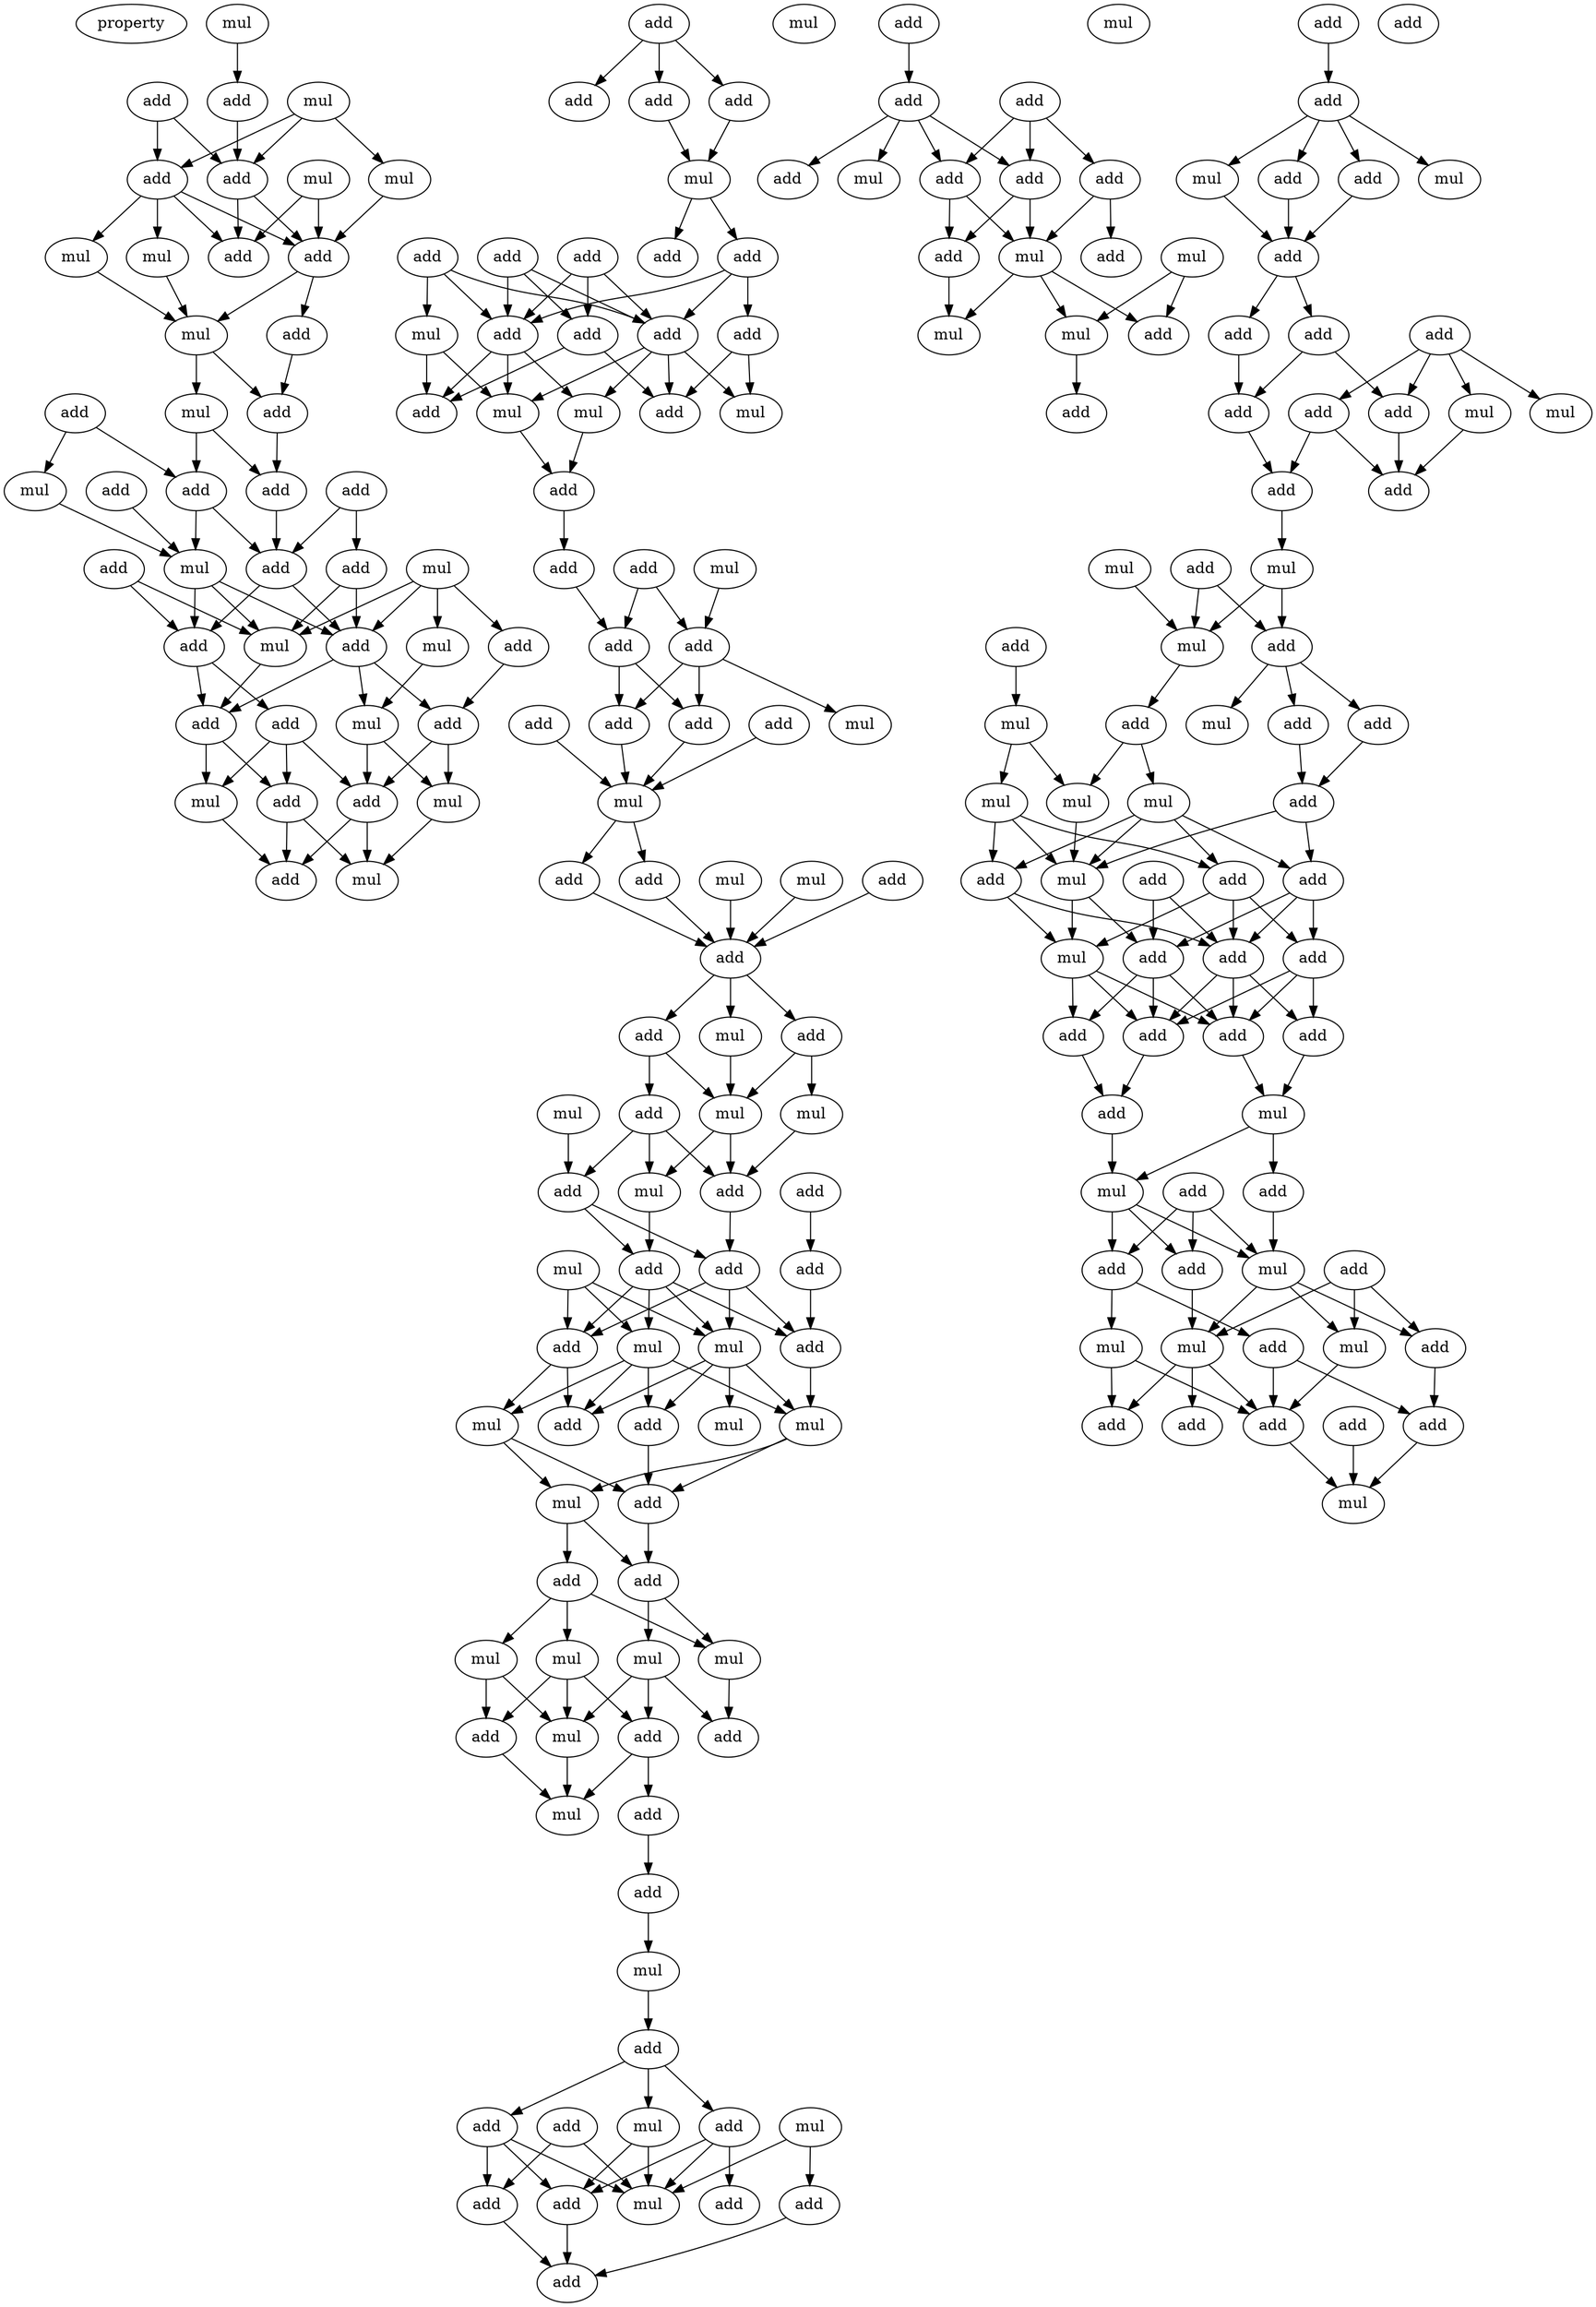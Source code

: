 digraph {
    node [fontcolor=black]
    property [mul=2,lf=1.5]
    0 [ label = mul ];
    1 [ label = add ];
    2 [ label = mul ];
    3 [ label = add ];
    4 [ label = add ];
    5 [ label = mul ];
    6 [ label = add ];
    7 [ label = mul ];
    8 [ label = add ];
    9 [ label = mul ];
    10 [ label = add ];
    11 [ label = mul ];
    12 [ label = mul ];
    13 [ label = add ];
    14 [ label = mul ];
    15 [ label = add ];
    16 [ label = add ];
    17 [ label = add ];
    18 [ label = add ];
    19 [ label = add ];
    20 [ label = add ];
    21 [ label = mul ];
    22 [ label = mul ];
    23 [ label = mul ];
    24 [ label = add ];
    25 [ label = add ];
    26 [ label = add ];
    27 [ label = add ];
    28 [ label = mul ];
    29 [ label = mul ];
    30 [ label = add ];
    31 [ label = add ];
    32 [ label = add ];
    33 [ label = add ];
    34 [ label = add ];
    35 [ label = mul ];
    36 [ label = add ];
    37 [ label = mul ];
    38 [ label = mul ];
    39 [ label = add ];
    40 [ label = add ];
    41 [ label = mul ];
    42 [ label = add ];
    43 [ label = add ];
    44 [ label = add ];
    45 [ label = mul ];
    46 [ label = add ];
    47 [ label = mul ];
    48 [ label = add ];
    49 [ label = add ];
    50 [ label = add ];
    51 [ label = add ];
    52 [ label = add ];
    53 [ label = add ];
    54 [ label = mul ];
    55 [ label = add ];
    56 [ label = add ];
    57 [ label = add ];
    58 [ label = mul ];
    59 [ label = add ];
    60 [ label = add ];
    61 [ label = mul ];
    62 [ label = mul ];
    63 [ label = add ];
    64 [ label = add ];
    65 [ label = mul ];
    66 [ label = add ];
    67 [ label = add ];
    68 [ label = add ];
    69 [ label = mul ];
    70 [ label = add ];
    71 [ label = add ];
    72 [ label = add ];
    73 [ label = add ];
    74 [ label = mul ];
    75 [ label = add ];
    76 [ label = mul ];
    77 [ label = mul ];
    78 [ label = add ];
    79 [ label = add ];
    80 [ label = add ];
    81 [ label = add ];
    82 [ label = add ];
    83 [ label = mul ];
    84 [ label = mul ];
    85 [ label = add ];
    86 [ label = mul ];
    87 [ label = mul ];
    88 [ label = add ];
    89 [ label = mul ];
    90 [ label = add ];
    91 [ label = add ];
    92 [ label = add ];
    93 [ label = mul ];
    94 [ label = add ];
    95 [ label = add ];
    96 [ label = add ];
    97 [ label = add ];
    98 [ label = mul ];
    99 [ label = mul ];
    100 [ label = mul ];
    101 [ label = add ];
    102 [ label = mul ];
    103 [ label = add ];
    104 [ label = mul ];
    105 [ label = add ];
    106 [ label = mul ];
    107 [ label = add ];
    108 [ label = add ];
    109 [ label = mul ];
    110 [ label = mul ];
    111 [ label = mul ];
    112 [ label = mul ];
    113 [ label = mul ];
    114 [ label = add ];
    115 [ label = add ];
    116 [ label = add ];
    117 [ label = mul ];
    118 [ label = add ];
    119 [ label = add ];
    120 [ label = mul ];
    121 [ label = add ];
    122 [ label = mul ];
    123 [ label = add ];
    124 [ label = add ];
    125 [ label = add ];
    126 [ label = mul ];
    127 [ label = add ];
    128 [ label = mul ];
    129 [ label = add ];
    130 [ label = add ];
    131 [ label = add ];
    132 [ label = add ];
    133 [ label = add ];
    134 [ label = mul ];
    135 [ label = add ];
    136 [ label = add ];
    137 [ label = mul ];
    138 [ label = add ];
    139 [ label = add ];
    140 [ label = add ];
    141 [ label = add ];
    142 [ label = mul ];
    143 [ label = add ];
    144 [ label = mul ];
    145 [ label = add ];
    146 [ label = mul ];
    147 [ label = add ];
    148 [ label = mul ];
    149 [ label = add ];
    150 [ label = add ];
    151 [ label = add ];
    152 [ label = add ];
    153 [ label = add ];
    154 [ label = mul ];
    155 [ label = mul ];
    156 [ label = add ];
    157 [ label = add ];
    158 [ label = add ];
    159 [ label = add ];
    160 [ label = add ];
    161 [ label = mul ];
    162 [ label = add ];
    163 [ label = add ];
    164 [ label = mul ];
    165 [ label = add ];
    166 [ label = add ];
    167 [ label = add ];
    168 [ label = add ];
    169 [ label = mul ];
    170 [ label = mul ];
    171 [ label = mul ];
    172 [ label = add ];
    173 [ label = add ];
    174 [ label = add ];
    175 [ label = add ];
    176 [ label = mul ];
    177 [ label = add ];
    178 [ label = mul ];
    179 [ label = mul ];
    180 [ label = mul ];
    181 [ label = mul ];
    182 [ label = add ];
    183 [ label = add ];
    184 [ label = add ];
    185 [ label = mul ];
    186 [ label = add ];
    187 [ label = add ];
    188 [ label = add ];
    189 [ label = mul ];
    190 [ label = add ];
    191 [ label = add ];
    192 [ label = add ];
    193 [ label = add ];
    194 [ label = add ];
    195 [ label = add ];
    196 [ label = add ];
    197 [ label = mul ];
    198 [ label = add ];
    199 [ label = add ];
    200 [ label = mul ];
    201 [ label = add ];
    202 [ label = add ];
    203 [ label = add ];
    204 [ label = mul ];
    205 [ label = add ];
    206 [ label = mul ];
    207 [ label = add ];
    208 [ label = mul ];
    209 [ label = mul ];
    210 [ label = add ];
    211 [ label = add ];
    212 [ label = add ];
    213 [ label = add ];
    214 [ label = add ];
    215 [ label = mul ];
    0 -> 1 [ name = 0 ];
    1 -> 4 [ name = 1 ];
    2 -> 4 [ name = 2 ];
    2 -> 6 [ name = 3 ];
    2 -> 7 [ name = 4 ];
    3 -> 4 [ name = 5 ];
    3 -> 6 [ name = 6 ];
    4 -> 8 [ name = 7 ];
    4 -> 10 [ name = 8 ];
    5 -> 8 [ name = 9 ];
    5 -> 10 [ name = 10 ];
    6 -> 8 [ name = 11 ];
    6 -> 9 [ name = 12 ];
    6 -> 10 [ name = 13 ];
    6 -> 11 [ name = 14 ];
    7 -> 8 [ name = 15 ];
    8 -> 12 [ name = 16 ];
    8 -> 13 [ name = 17 ];
    9 -> 12 [ name = 18 ];
    11 -> 12 [ name = 19 ];
    12 -> 14 [ name = 20 ];
    12 -> 15 [ name = 21 ];
    13 -> 15 [ name = 22 ];
    14 -> 18 [ name = 23 ];
    14 -> 19 [ name = 24 ];
    15 -> 19 [ name = 25 ];
    16 -> 18 [ name = 26 ];
    16 -> 21 [ name = 27 ];
    17 -> 25 [ name = 28 ];
    17 -> 26 [ name = 29 ];
    18 -> 23 [ name = 30 ];
    18 -> 26 [ name = 31 ];
    19 -> 26 [ name = 32 ];
    20 -> 23 [ name = 33 ];
    21 -> 23 [ name = 34 ];
    22 -> 28 [ name = 35 ];
    22 -> 29 [ name = 36 ];
    22 -> 30 [ name = 37 ];
    22 -> 31 [ name = 38 ];
    23 -> 27 [ name = 39 ];
    23 -> 29 [ name = 40 ];
    23 -> 30 [ name = 41 ];
    24 -> 27 [ name = 42 ];
    24 -> 29 [ name = 43 ];
    25 -> 29 [ name = 44 ];
    25 -> 30 [ name = 45 ];
    26 -> 27 [ name = 46 ];
    26 -> 30 [ name = 47 ];
    27 -> 32 [ name = 48 ];
    27 -> 34 [ name = 49 ];
    28 -> 35 [ name = 50 ];
    29 -> 34 [ name = 51 ];
    30 -> 33 [ name = 52 ];
    30 -> 34 [ name = 53 ];
    30 -> 35 [ name = 54 ];
    31 -> 33 [ name = 55 ];
    32 -> 36 [ name = 56 ];
    32 -> 37 [ name = 57 ];
    32 -> 39 [ name = 58 ];
    33 -> 38 [ name = 59 ];
    33 -> 39 [ name = 60 ];
    34 -> 36 [ name = 61 ];
    34 -> 37 [ name = 62 ];
    35 -> 38 [ name = 63 ];
    35 -> 39 [ name = 64 ];
    36 -> 40 [ name = 65 ];
    36 -> 41 [ name = 66 ];
    37 -> 40 [ name = 67 ];
    38 -> 41 [ name = 68 ];
    39 -> 40 [ name = 69 ];
    39 -> 41 [ name = 70 ];
    42 -> 43 [ name = 71 ];
    42 -> 44 [ name = 72 ];
    42 -> 46 [ name = 73 ];
    44 -> 47 [ name = 74 ];
    46 -> 47 [ name = 75 ];
    47 -> 49 [ name = 76 ];
    47 -> 52 [ name = 77 ];
    48 -> 53 [ name = 78 ];
    48 -> 55 [ name = 79 ];
    48 -> 57 [ name = 80 ];
    49 -> 53 [ name = 81 ];
    49 -> 55 [ name = 82 ];
    49 -> 56 [ name = 83 ];
    50 -> 53 [ name = 84 ];
    50 -> 55 [ name = 85 ];
    50 -> 57 [ name = 86 ];
    51 -> 53 [ name = 87 ];
    51 -> 54 [ name = 88 ];
    51 -> 55 [ name = 89 ];
    53 -> 58 [ name = 90 ];
    53 -> 60 [ name = 91 ];
    53 -> 61 [ name = 92 ];
    53 -> 62 [ name = 93 ];
    54 -> 58 [ name = 94 ];
    54 -> 59 [ name = 95 ];
    55 -> 58 [ name = 96 ];
    55 -> 59 [ name = 97 ];
    55 -> 61 [ name = 98 ];
    56 -> 60 [ name = 99 ];
    56 -> 62 [ name = 100 ];
    57 -> 59 [ name = 101 ];
    57 -> 60 [ name = 102 ];
    58 -> 63 [ name = 103 ];
    61 -> 63 [ name = 104 ];
    63 -> 66 [ name = 105 ];
    64 -> 67 [ name = 106 ];
    64 -> 68 [ name = 107 ];
    65 -> 68 [ name = 108 ];
    66 -> 67 [ name = 109 ];
    67 -> 71 [ name = 110 ];
    67 -> 72 [ name = 111 ];
    68 -> 69 [ name = 112 ];
    68 -> 71 [ name = 113 ];
    68 -> 72 [ name = 114 ];
    70 -> 74 [ name = 115 ];
    71 -> 74 [ name = 116 ];
    72 -> 74 [ name = 117 ];
    73 -> 74 [ name = 118 ];
    74 -> 75 [ name = 119 ];
    74 -> 78 [ name = 120 ];
    75 -> 80 [ name = 121 ];
    76 -> 80 [ name = 122 ];
    77 -> 80 [ name = 123 ];
    78 -> 80 [ name = 124 ];
    79 -> 80 [ name = 125 ];
    80 -> 81 [ name = 126 ];
    80 -> 82 [ name = 127 ];
    80 -> 83 [ name = 128 ];
    81 -> 85 [ name = 129 ];
    81 -> 87 [ name = 130 ];
    82 -> 86 [ name = 131 ];
    82 -> 87 [ name = 132 ];
    83 -> 87 [ name = 133 ];
    84 -> 88 [ name = 134 ];
    85 -> 88 [ name = 135 ];
    85 -> 89 [ name = 136 ];
    85 -> 91 [ name = 137 ];
    86 -> 91 [ name = 138 ];
    87 -> 89 [ name = 139 ];
    87 -> 91 [ name = 140 ];
    88 -> 92 [ name = 141 ];
    88 -> 95 [ name = 142 ];
    89 -> 92 [ name = 143 ];
    90 -> 94 [ name = 144 ];
    91 -> 95 [ name = 145 ];
    92 -> 96 [ name = 146 ];
    92 -> 97 [ name = 147 ];
    92 -> 98 [ name = 148 ];
    92 -> 99 [ name = 149 ];
    93 -> 97 [ name = 150 ];
    93 -> 98 [ name = 151 ];
    93 -> 99 [ name = 152 ];
    94 -> 96 [ name = 153 ];
    95 -> 96 [ name = 154 ];
    95 -> 97 [ name = 155 ];
    95 -> 98 [ name = 156 ];
    96 -> 102 [ name = 157 ];
    97 -> 100 [ name = 158 ];
    97 -> 101 [ name = 159 ];
    98 -> 101 [ name = 160 ];
    98 -> 102 [ name = 161 ];
    98 -> 103 [ name = 162 ];
    98 -> 104 [ name = 163 ];
    99 -> 100 [ name = 164 ];
    99 -> 101 [ name = 165 ];
    99 -> 102 [ name = 166 ];
    99 -> 103 [ name = 167 ];
    100 -> 105 [ name = 168 ];
    100 -> 106 [ name = 169 ];
    102 -> 105 [ name = 170 ];
    102 -> 106 [ name = 171 ];
    103 -> 105 [ name = 172 ];
    105 -> 108 [ name = 173 ];
    106 -> 107 [ name = 174 ];
    106 -> 108 [ name = 175 ];
    107 -> 110 [ name = 176 ];
    107 -> 111 [ name = 177 ];
    107 -> 112 [ name = 178 ];
    108 -> 109 [ name = 179 ];
    108 -> 111 [ name = 180 ];
    109 -> 113 [ name = 181 ];
    109 -> 114 [ name = 182 ];
    109 -> 116 [ name = 183 ];
    110 -> 113 [ name = 184 ];
    110 -> 115 [ name = 185 ];
    111 -> 116 [ name = 186 ];
    112 -> 113 [ name = 187 ];
    112 -> 114 [ name = 188 ];
    112 -> 115 [ name = 189 ];
    113 -> 117 [ name = 190 ];
    114 -> 117 [ name = 191 ];
    114 -> 118 [ name = 192 ];
    115 -> 117 [ name = 193 ];
    118 -> 119 [ name = 194 ];
    119 -> 120 [ name = 195 ];
    120 -> 121 [ name = 196 ];
    121 -> 122 [ name = 197 ];
    121 -> 124 [ name = 198 ];
    121 -> 125 [ name = 199 ];
    122 -> 128 [ name = 200 ];
    122 -> 130 [ name = 201 ];
    123 -> 128 [ name = 202 ];
    123 -> 131 [ name = 203 ];
    124 -> 128 [ name = 204 ];
    124 -> 129 [ name = 205 ];
    124 -> 130 [ name = 206 ];
    125 -> 128 [ name = 207 ];
    125 -> 130 [ name = 208 ];
    125 -> 131 [ name = 209 ];
    126 -> 127 [ name = 210 ];
    126 -> 128 [ name = 211 ];
    127 -> 132 [ name = 212 ];
    130 -> 132 [ name = 213 ];
    131 -> 132 [ name = 214 ];
    133 -> 136 [ name = 215 ];
    135 -> 139 [ name = 216 ];
    135 -> 140 [ name = 217 ];
    135 -> 141 [ name = 218 ];
    136 -> 137 [ name = 219 ];
    136 -> 138 [ name = 220 ];
    136 -> 139 [ name = 221 ];
    136 -> 141 [ name = 222 ];
    139 -> 144 [ name = 223 ];
    139 -> 145 [ name = 224 ];
    140 -> 143 [ name = 225 ];
    140 -> 144 [ name = 226 ];
    141 -> 144 [ name = 227 ];
    141 -> 145 [ name = 228 ];
    142 -> 147 [ name = 229 ];
    142 -> 148 [ name = 230 ];
    144 -> 146 [ name = 231 ];
    144 -> 147 [ name = 232 ];
    144 -> 148 [ name = 233 ];
    145 -> 146 [ name = 234 ];
    148 -> 150 [ name = 235 ];
    149 -> 151 [ name = 236 ];
    151 -> 152 [ name = 237 ];
    151 -> 153 [ name = 238 ];
    151 -> 154 [ name = 239 ];
    151 -> 155 [ name = 240 ];
    152 -> 157 [ name = 241 ];
    153 -> 157 [ name = 242 ];
    154 -> 157 [ name = 243 ];
    157 -> 158 [ name = 244 ];
    157 -> 159 [ name = 245 ];
    158 -> 163 [ name = 246 ];
    159 -> 163 [ name = 247 ];
    159 -> 165 [ name = 248 ];
    160 -> 161 [ name = 249 ];
    160 -> 162 [ name = 250 ];
    160 -> 164 [ name = 251 ];
    160 -> 165 [ name = 252 ];
    162 -> 166 [ name = 253 ];
    162 -> 167 [ name = 254 ];
    163 -> 166 [ name = 255 ];
    164 -> 167 [ name = 256 ];
    165 -> 167 [ name = 257 ];
    166 -> 169 [ name = 258 ];
    168 -> 171 [ name = 259 ];
    168 -> 172 [ name = 260 ];
    169 -> 171 [ name = 261 ];
    169 -> 172 [ name = 262 ];
    170 -> 171 [ name = 263 ];
    171 -> 175 [ name = 264 ];
    172 -> 174 [ name = 265 ];
    172 -> 177 [ name = 266 ];
    172 -> 178 [ name = 267 ];
    173 -> 176 [ name = 268 ];
    174 -> 182 [ name = 269 ];
    175 -> 179 [ name = 270 ];
    175 -> 180 [ name = 271 ];
    176 -> 180 [ name = 272 ];
    176 -> 181 [ name = 273 ];
    177 -> 182 [ name = 274 ];
    179 -> 183 [ name = 275 ];
    179 -> 185 [ name = 276 ];
    179 -> 186 [ name = 277 ];
    179 -> 187 [ name = 278 ];
    180 -> 185 [ name = 279 ];
    181 -> 183 [ name = 280 ];
    181 -> 185 [ name = 281 ];
    181 -> 186 [ name = 282 ];
    182 -> 185 [ name = 283 ];
    182 -> 187 [ name = 284 ];
    183 -> 188 [ name = 285 ];
    183 -> 189 [ name = 286 ];
    183 -> 191 [ name = 287 ];
    184 -> 188 [ name = 288 ];
    184 -> 190 [ name = 289 ];
    185 -> 189 [ name = 290 ];
    185 -> 190 [ name = 291 ];
    186 -> 188 [ name = 292 ];
    186 -> 189 [ name = 293 ];
    187 -> 188 [ name = 294 ];
    187 -> 190 [ name = 295 ];
    187 -> 191 [ name = 296 ];
    188 -> 192 [ name = 297 ];
    188 -> 193 [ name = 298 ];
    188 -> 195 [ name = 299 ];
    189 -> 193 [ name = 300 ];
    189 -> 194 [ name = 301 ];
    189 -> 195 [ name = 302 ];
    190 -> 193 [ name = 303 ];
    190 -> 194 [ name = 304 ];
    190 -> 195 [ name = 305 ];
    191 -> 192 [ name = 306 ];
    191 -> 193 [ name = 307 ];
    191 -> 195 [ name = 308 ];
    192 -> 197 [ name = 309 ];
    193 -> 196 [ name = 310 ];
    194 -> 196 [ name = 311 ];
    195 -> 197 [ name = 312 ];
    196 -> 200 [ name = 313 ];
    197 -> 199 [ name = 314 ];
    197 -> 200 [ name = 315 ];
    198 -> 201 [ name = 316 ];
    198 -> 202 [ name = 317 ];
    198 -> 204 [ name = 318 ];
    199 -> 204 [ name = 319 ];
    200 -> 201 [ name = 320 ];
    200 -> 202 [ name = 321 ];
    200 -> 204 [ name = 322 ];
    201 -> 206 [ name = 323 ];
    201 -> 207 [ name = 324 ];
    202 -> 208 [ name = 325 ];
    203 -> 205 [ name = 326 ];
    203 -> 208 [ name = 327 ];
    203 -> 209 [ name = 328 ];
    204 -> 205 [ name = 329 ];
    204 -> 208 [ name = 330 ];
    204 -> 209 [ name = 331 ];
    205 -> 214 [ name = 332 ];
    206 -> 210 [ name = 333 ];
    206 -> 211 [ name = 334 ];
    207 -> 211 [ name = 335 ];
    207 -> 214 [ name = 336 ];
    208 -> 210 [ name = 337 ];
    208 -> 211 [ name = 338 ];
    208 -> 213 [ name = 339 ];
    209 -> 211 [ name = 340 ];
    211 -> 215 [ name = 341 ];
    212 -> 215 [ name = 342 ];
    214 -> 215 [ name = 343 ];
}

